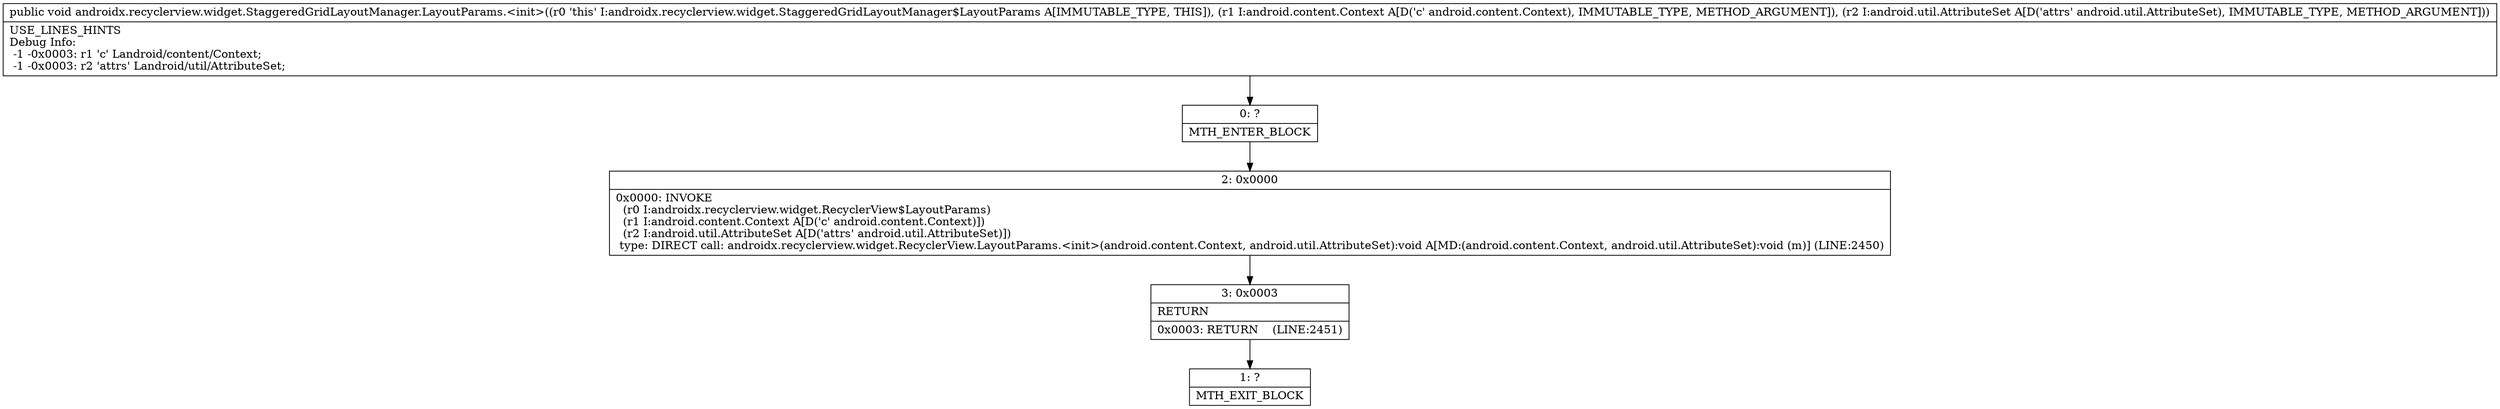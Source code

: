 digraph "CFG forandroidx.recyclerview.widget.StaggeredGridLayoutManager.LayoutParams.\<init\>(Landroid\/content\/Context;Landroid\/util\/AttributeSet;)V" {
Node_0 [shape=record,label="{0\:\ ?|MTH_ENTER_BLOCK\l}"];
Node_2 [shape=record,label="{2\:\ 0x0000|0x0000: INVOKE  \l  (r0 I:androidx.recyclerview.widget.RecyclerView$LayoutParams)\l  (r1 I:android.content.Context A[D('c' android.content.Context)])\l  (r2 I:android.util.AttributeSet A[D('attrs' android.util.AttributeSet)])\l type: DIRECT call: androidx.recyclerview.widget.RecyclerView.LayoutParams.\<init\>(android.content.Context, android.util.AttributeSet):void A[MD:(android.content.Context, android.util.AttributeSet):void (m)] (LINE:2450)\l}"];
Node_3 [shape=record,label="{3\:\ 0x0003|RETURN\l|0x0003: RETURN    (LINE:2451)\l}"];
Node_1 [shape=record,label="{1\:\ ?|MTH_EXIT_BLOCK\l}"];
MethodNode[shape=record,label="{public void androidx.recyclerview.widget.StaggeredGridLayoutManager.LayoutParams.\<init\>((r0 'this' I:androidx.recyclerview.widget.StaggeredGridLayoutManager$LayoutParams A[IMMUTABLE_TYPE, THIS]), (r1 I:android.content.Context A[D('c' android.content.Context), IMMUTABLE_TYPE, METHOD_ARGUMENT]), (r2 I:android.util.AttributeSet A[D('attrs' android.util.AttributeSet), IMMUTABLE_TYPE, METHOD_ARGUMENT]))  | USE_LINES_HINTS\lDebug Info:\l  \-1 \-0x0003: r1 'c' Landroid\/content\/Context;\l  \-1 \-0x0003: r2 'attrs' Landroid\/util\/AttributeSet;\l}"];
MethodNode -> Node_0;Node_0 -> Node_2;
Node_2 -> Node_3;
Node_3 -> Node_1;
}

